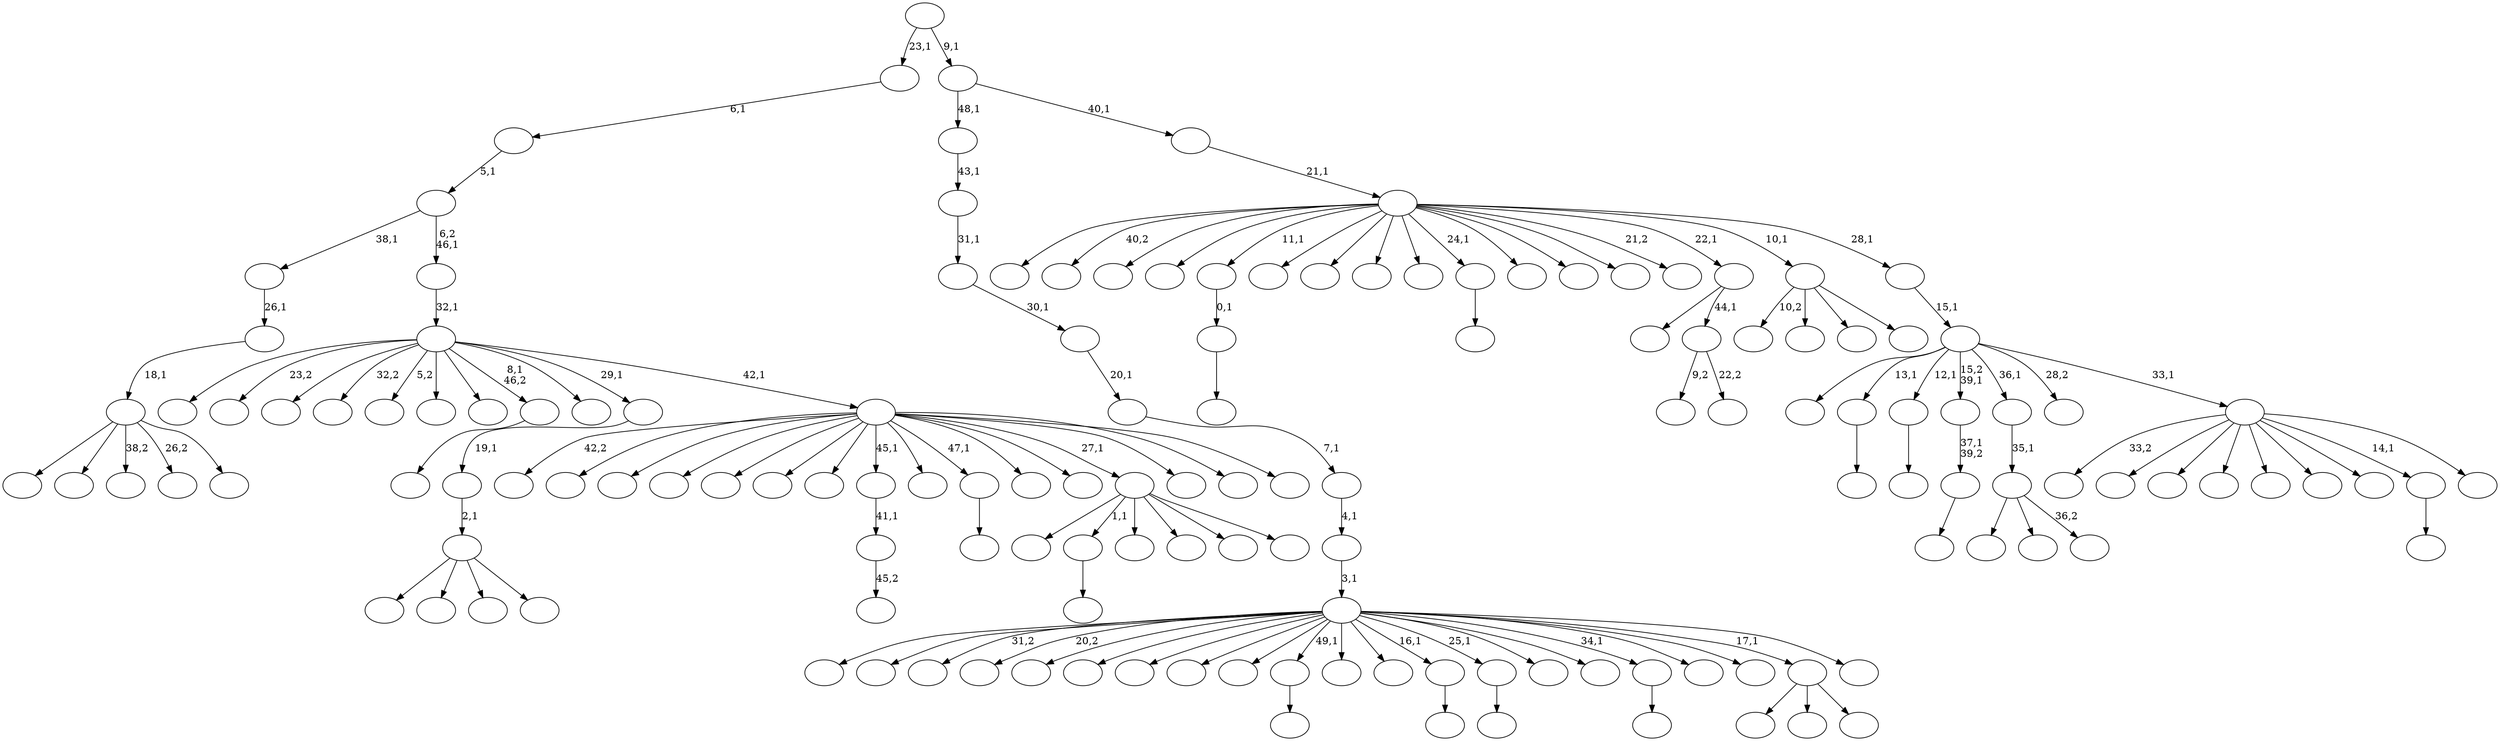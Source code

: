 digraph T {
	150 [label=""]
	149 [label=""]
	148 [label=""]
	147 [label=""]
	146 [label=""]
	145 [label=""]
	144 [label=""]
	143 [label=""]
	142 [label=""]
	141 [label=""]
	140 [label=""]
	139 [label=""]
	138 [label=""]
	137 [label=""]
	136 [label=""]
	135 [label=""]
	134 [label=""]
	133 [label=""]
	132 [label=""]
	131 [label=""]
	130 [label=""]
	129 [label=""]
	128 [label=""]
	127 [label=""]
	126 [label=""]
	125 [label=""]
	124 [label=""]
	123 [label=""]
	122 [label=""]
	121 [label=""]
	120 [label=""]
	119 [label=""]
	118 [label=""]
	117 [label=""]
	116 [label=""]
	115 [label=""]
	114 [label=""]
	113 [label=""]
	112 [label=""]
	111 [label=""]
	110 [label=""]
	109 [label=""]
	108 [label=""]
	107 [label=""]
	106 [label=""]
	105 [label=""]
	104 [label=""]
	103 [label=""]
	102 [label=""]
	101 [label=""]
	100 [label=""]
	99 [label=""]
	98 [label=""]
	97 [label=""]
	96 [label=""]
	95 [label=""]
	94 [label=""]
	93 [label=""]
	92 [label=""]
	91 [label=""]
	90 [label=""]
	89 [label=""]
	88 [label=""]
	87 [label=""]
	86 [label=""]
	85 [label=""]
	84 [label=""]
	83 [label=""]
	82 [label=""]
	81 [label=""]
	80 [label=""]
	79 [label=""]
	78 [label=""]
	77 [label=""]
	76 [label=""]
	75 [label=""]
	74 [label=""]
	73 [label=""]
	72 [label=""]
	71 [label=""]
	70 [label=""]
	69 [label=""]
	68 [label=""]
	67 [label=""]
	66 [label=""]
	65 [label=""]
	64 [label=""]
	63 [label=""]
	62 [label=""]
	61 [label=""]
	60 [label=""]
	59 [label=""]
	58 [label=""]
	57 [label=""]
	56 [label=""]
	55 [label=""]
	54 [label=""]
	53 [label=""]
	52 [label=""]
	51 [label=""]
	50 [label=""]
	49 [label=""]
	48 [label=""]
	47 [label=""]
	46 [label=""]
	45 [label=""]
	44 [label=""]
	43 [label=""]
	42 [label=""]
	41 [label=""]
	40 [label=""]
	39 [label=""]
	38 [label=""]
	37 [label=""]
	36 [label=""]
	35 [label=""]
	34 [label=""]
	33 [label=""]
	32 [label=""]
	31 [label=""]
	30 [label=""]
	29 [label=""]
	28 [label=""]
	27 [label=""]
	26 [label=""]
	25 [label=""]
	24 [label=""]
	23 [label=""]
	22 [label=""]
	21 [label=""]
	20 [label=""]
	19 [label=""]
	18 [label=""]
	17 [label=""]
	16 [label=""]
	15 [label=""]
	14 [label=""]
	13 [label=""]
	12 [label=""]
	11 [label=""]
	10 [label=""]
	9 [label=""]
	8 [label=""]
	7 [label=""]
	6 [label=""]
	5 [label=""]
	4 [label=""]
	3 [label=""]
	2 [label=""]
	1 [label=""]
	0 [label=""]
	138 -> 139 [label=""]
	118 -> 119 [label=""]
	117 -> 118 [label="0,1"]
	114 -> 115 [label=""]
	111 -> 112 [label=""]
	109 -> 110 [label=""]
	108 -> 109 [label="37,1\n39,2"]
	102 -> 103 [label=""]
	100 -> 101 [label=""]
	94 -> 133 [label=""]
	94 -> 128 [label=""]
	94 -> 95 [label="36,2"]
	93 -> 94 [label="35,1"]
	89 -> 90 [label=""]
	85 -> 86 [label=""]
	79 -> 80 [label=""]
	74 -> 75 [label=""]
	72 -> 73 [label="45,2"]
	71 -> 72 [label="41,1"]
	63 -> 106 [label=""]
	63 -> 92 [label=""]
	63 -> 64 [label=""]
	61 -> 62 [label=""]
	50 -> 130 [label=""]
	50 -> 65 [label=""]
	50 -> 58 [label=""]
	50 -> 51 [label=""]
	49 -> 50 [label="2,1"]
	48 -> 49 [label="19,1"]
	45 -> 126 [label=""]
	45 -> 120 [label=""]
	45 -> 59 [label="38,2"]
	45 -> 47 [label="26,2"]
	45 -> 46 [label=""]
	44 -> 45 [label="18,1"]
	43 -> 44 [label="26,1"]
	34 -> 35 [label=""]
	32 -> 40 [label="9,2"]
	32 -> 33 [label="22,2"]
	31 -> 122 [label=""]
	31 -> 32 [label="44,1"]
	29 -> 125 [label=""]
	29 -> 85 [label="1,1"]
	29 -> 84 [label=""]
	29 -> 56 [label=""]
	29 -> 41 [label=""]
	29 -> 30 [label=""]
	25 -> 67 [label="10,2"]
	25 -> 42 [label=""]
	25 -> 27 [label=""]
	25 -> 26 [label=""]
	22 -> 148 [label="42,2"]
	22 -> 145 [label=""]
	22 -> 141 [label=""]
	22 -> 105 [label=""]
	22 -> 104 [label=""]
	22 -> 82 [label=""]
	22 -> 76 [label=""]
	22 -> 71 [label="45,1"]
	22 -> 69 [label=""]
	22 -> 61 [label="47,1"]
	22 -> 54 [label=""]
	22 -> 36 [label=""]
	22 -> 29 [label="27,1"]
	22 -> 28 [label=""]
	22 -> 24 [label=""]
	22 -> 23 [label=""]
	21 -> 144 [label=""]
	21 -> 131 [label="23,2"]
	21 -> 127 [label=""]
	21 -> 123 [label="32,2"]
	21 -> 98 [label="5,2"]
	21 -> 88 [label=""]
	21 -> 87 [label=""]
	21 -> 74 [label="8,1\n46,2"]
	21 -> 70 [label=""]
	21 -> 48 [label="29,1"]
	21 -> 22 [label="42,1"]
	20 -> 21 [label="32,1"]
	19 -> 43 [label="38,1"]
	19 -> 20 [label="6,2\n46,1"]
	18 -> 19 [label="5,1"]
	17 -> 18 [label="6,1"]
	15 -> 150 [label=""]
	15 -> 149 [label=""]
	15 -> 140 [label="31,2"]
	15 -> 137 [label="20,2"]
	15 -> 135 [label=""]
	15 -> 134 [label=""]
	15 -> 132 [label=""]
	15 -> 129 [label=""]
	15 -> 124 [label=""]
	15 -> 114 [label="49,1"]
	15 -> 113 [label=""]
	15 -> 107 [label=""]
	15 -> 102 [label="16,1"]
	15 -> 100 [label="25,1"]
	15 -> 99 [label=""]
	15 -> 91 [label=""]
	15 -> 89 [label="34,1"]
	15 -> 83 [label=""]
	15 -> 78 [label=""]
	15 -> 63 [label="17,1"]
	15 -> 16 [label=""]
	14 -> 15 [label="3,1"]
	13 -> 14 [label="4,1"]
	12 -> 13 [label="7,1"]
	11 -> 12 [label="20,1"]
	10 -> 11 [label="30,1"]
	9 -> 10 [label="31,1"]
	8 -> 9 [label="43,1"]
	6 -> 142 [label="33,2"]
	6 -> 68 [label=""]
	6 -> 57 [label=""]
	6 -> 55 [label=""]
	6 -> 53 [label=""]
	6 -> 39 [label=""]
	6 -> 38 [label=""]
	6 -> 34 [label="14,1"]
	6 -> 7 [label=""]
	5 -> 147 [label=""]
	5 -> 138 [label="13,1"]
	5 -> 111 [label="12,1"]
	5 -> 108 [label="15,2\n39,1"]
	5 -> 93 [label="36,1"]
	5 -> 37 [label="28,2"]
	5 -> 6 [label="33,1"]
	4 -> 5 [label="15,1"]
	3 -> 146 [label=""]
	3 -> 143 [label="40,2"]
	3 -> 136 [label=""]
	3 -> 121 [label=""]
	3 -> 117 [label="11,1"]
	3 -> 116 [label=""]
	3 -> 97 [label=""]
	3 -> 96 [label=""]
	3 -> 81 [label=""]
	3 -> 79 [label="24,1"]
	3 -> 77 [label=""]
	3 -> 66 [label=""]
	3 -> 60 [label=""]
	3 -> 52 [label="21,2"]
	3 -> 31 [label="22,1"]
	3 -> 25 [label="10,1"]
	3 -> 4 [label="28,1"]
	2 -> 3 [label="21,1"]
	1 -> 8 [label="48,1"]
	1 -> 2 [label="40,1"]
	0 -> 17 [label="23,1"]
	0 -> 1 [label="9,1"]
}
